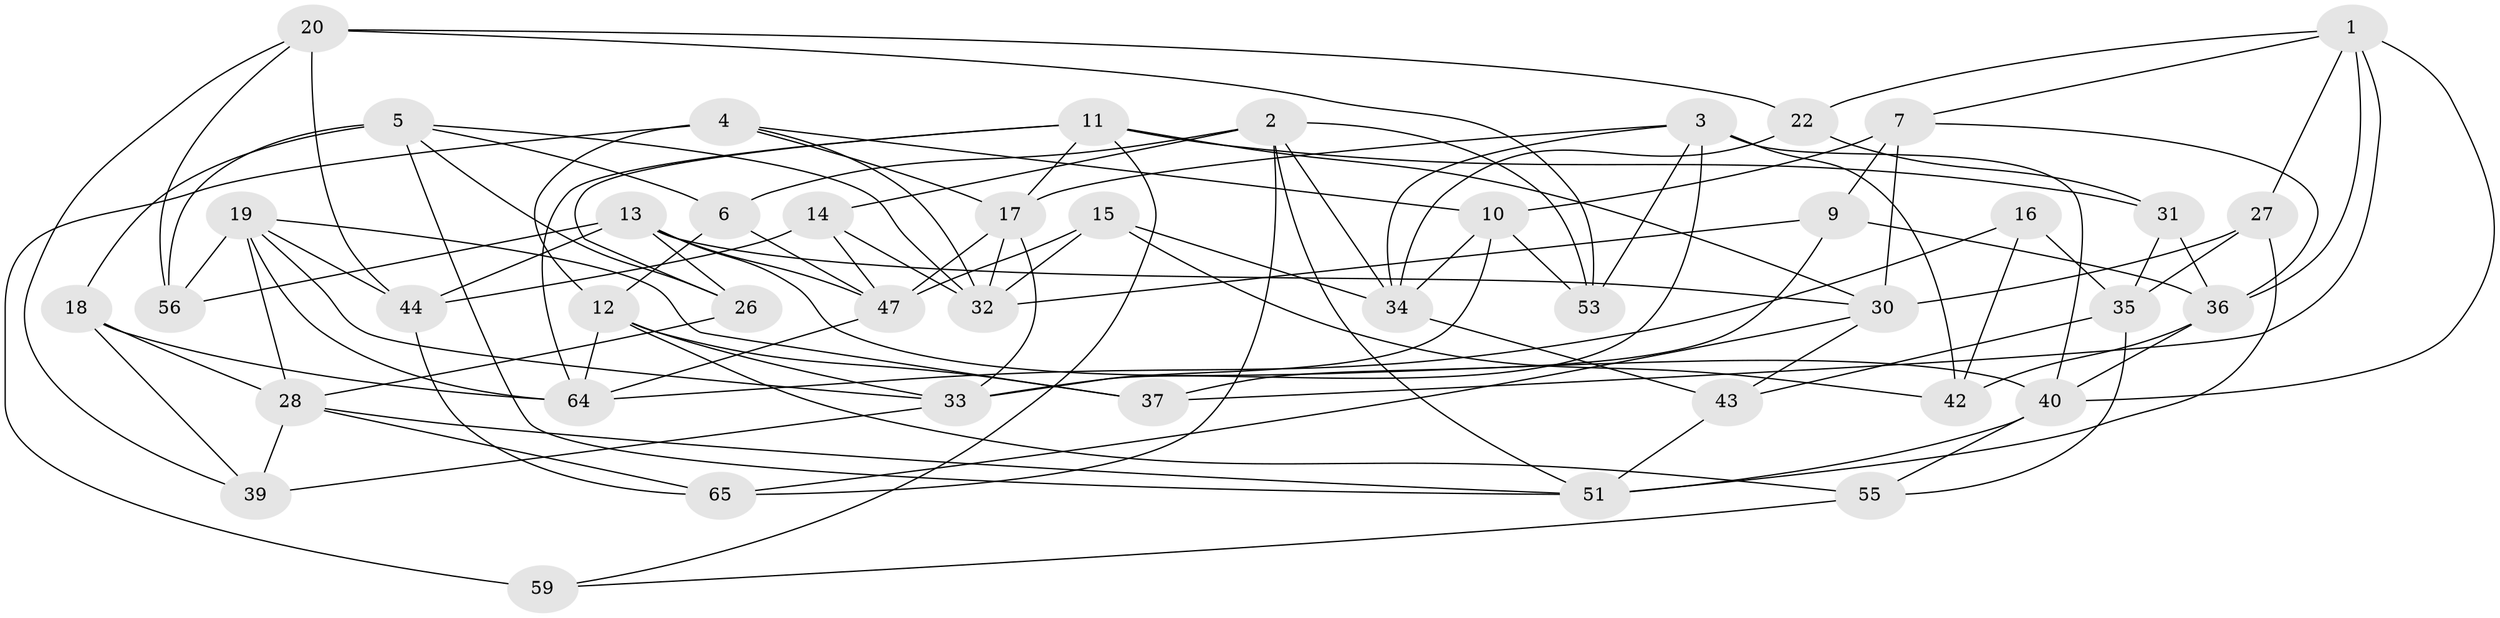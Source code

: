 // original degree distribution, {4: 1.0}
// Generated by graph-tools (version 1.1) at 2025/11/02/27/25 16:11:45]
// undirected, 44 vertices, 109 edges
graph export_dot {
graph [start="1"]
  node [color=gray90,style=filled];
  1 [super="+60"];
  2 [super="+58"];
  3 [super="+25"];
  4 [super="+8"];
  5 [super="+57"];
  6;
  7 [super="+46"];
  9;
  10 [super="+52"];
  11 [super="+54"];
  12 [super="+24"];
  13 [super="+23"];
  14;
  15;
  16;
  17 [super="+21"];
  18;
  19 [super="+62"];
  20 [super="+29"];
  22;
  26;
  27;
  28 [super="+45"];
  30 [super="+68"];
  31;
  32 [super="+50"];
  33 [super="+38"];
  34 [super="+41"];
  35 [super="+61"];
  36 [super="+63"];
  37;
  39;
  40 [super="+67"];
  42;
  43;
  44 [super="+48"];
  47 [super="+49"];
  51 [super="+69"];
  53;
  55;
  56;
  59;
  64 [super="+66"];
  65;
  1 -- 27;
  1 -- 36;
  1 -- 37;
  1 -- 22;
  1 -- 7;
  1 -- 40;
  2 -- 53;
  2 -- 65;
  2 -- 6;
  2 -- 34;
  2 -- 51;
  2 -- 14;
  3 -- 42;
  3 -- 17;
  3 -- 33;
  3 -- 40;
  3 -- 34;
  3 -- 53;
  4 -- 59 [weight=2];
  4 -- 12;
  4 -- 10;
  4 -- 32;
  4 -- 17;
  5 -- 56;
  5 -- 26;
  5 -- 32;
  5 -- 18;
  5 -- 51;
  5 -- 6;
  6 -- 12;
  6 -- 47;
  7 -- 30;
  7 -- 9;
  7 -- 10 [weight=2];
  7 -- 36;
  9 -- 32;
  9 -- 37;
  9 -- 36;
  10 -- 53;
  10 -- 33;
  10 -- 34;
  11 -- 31;
  11 -- 30;
  11 -- 17;
  11 -- 64;
  11 -- 59;
  11 -- 26;
  12 -- 55;
  12 -- 64;
  12 -- 37;
  12 -- 33;
  13 -- 56;
  13 -- 44;
  13 -- 26;
  13 -- 30;
  13 -- 47;
  13 -- 40;
  14 -- 44;
  14 -- 32;
  14 -- 47;
  15 -- 42;
  15 -- 47;
  15 -- 34;
  15 -- 32;
  16 -- 35 [weight=2];
  16 -- 42;
  16 -- 64;
  17 -- 33;
  17 -- 32;
  17 -- 47;
  18 -- 64;
  18 -- 39;
  18 -- 28;
  19 -- 28;
  19 -- 56;
  19 -- 64;
  19 -- 37;
  19 -- 44;
  19 -- 33;
  20 -- 22;
  20 -- 39;
  20 -- 56;
  20 -- 53;
  20 -- 44 [weight=2];
  22 -- 31;
  22 -- 34;
  26 -- 28;
  27 -- 51;
  27 -- 30;
  27 -- 35;
  28 -- 51;
  28 -- 39;
  28 -- 65;
  30 -- 65;
  30 -- 43;
  31 -- 36;
  31 -- 35;
  33 -- 39;
  34 -- 43;
  35 -- 43;
  35 -- 55;
  36 -- 42;
  36 -- 40;
  40 -- 55;
  40 -- 51;
  43 -- 51;
  44 -- 65;
  47 -- 64;
  55 -- 59;
}
